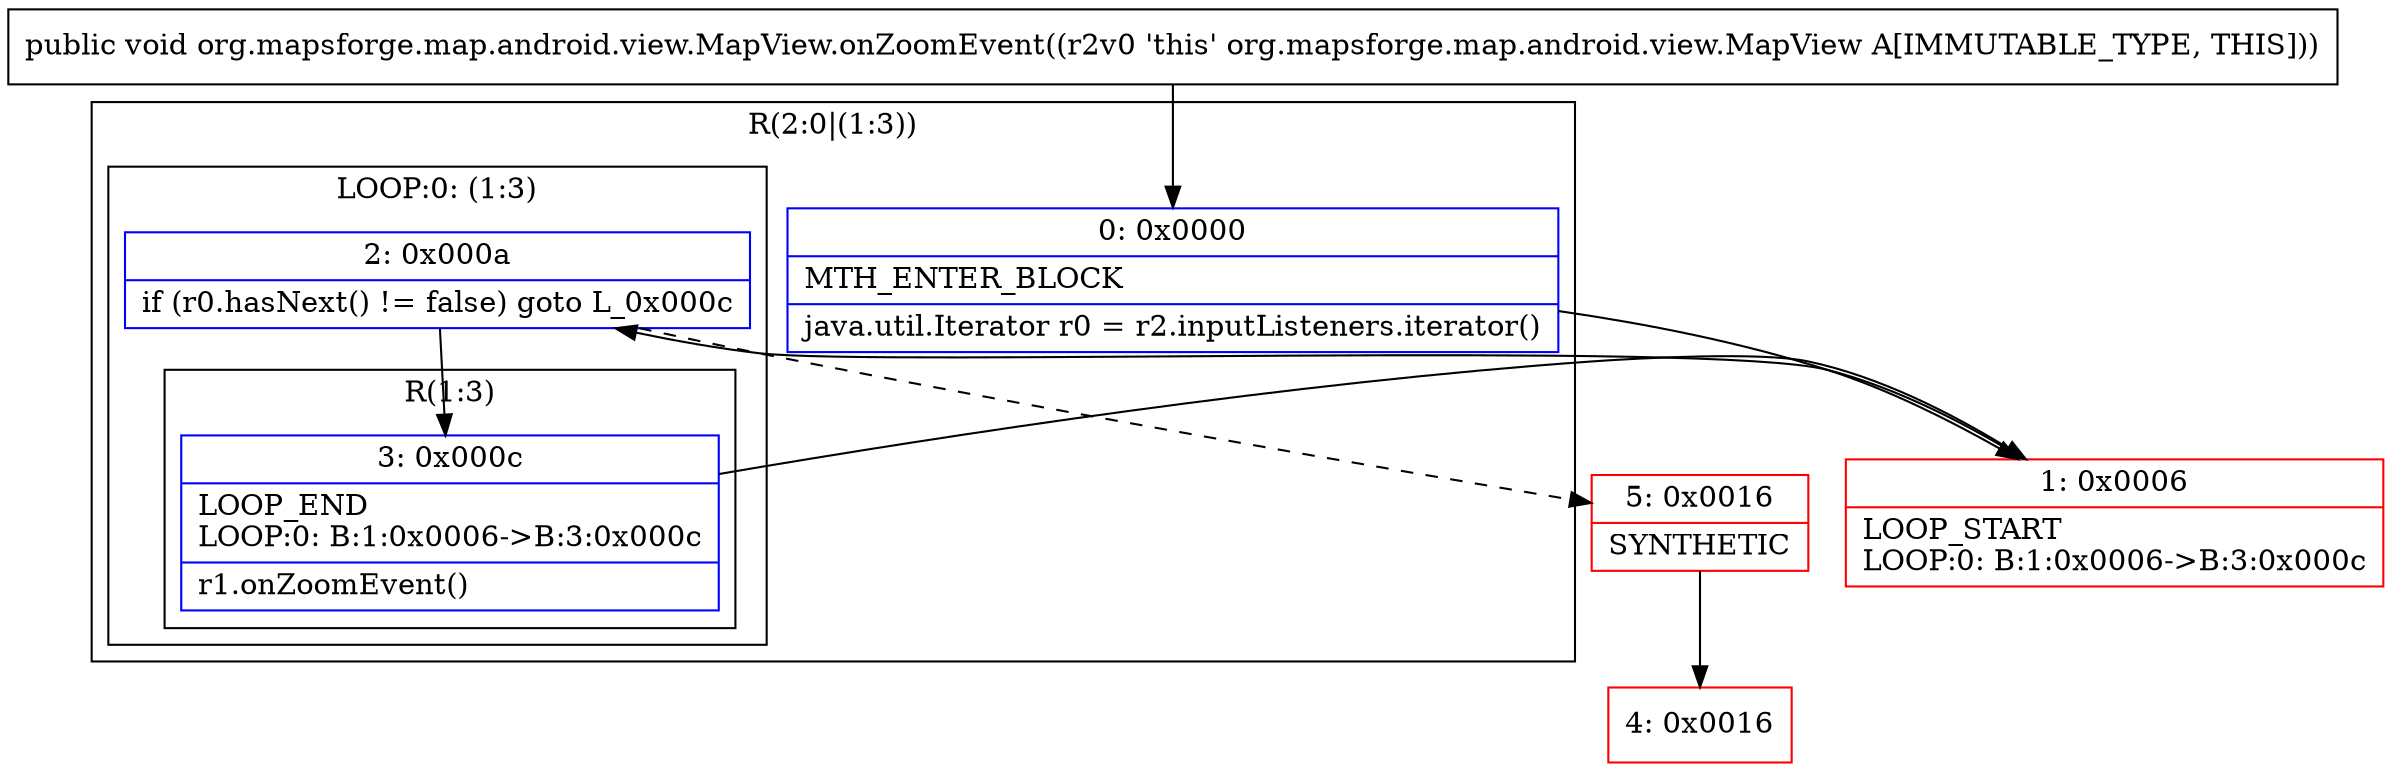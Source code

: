 digraph "CFG fororg.mapsforge.map.android.view.MapView.onZoomEvent()V" {
subgraph cluster_Region_1184839807 {
label = "R(2:0|(1:3))";
node [shape=record,color=blue];
Node_0 [shape=record,label="{0\:\ 0x0000|MTH_ENTER_BLOCK\l|java.util.Iterator r0 = r2.inputListeners.iterator()\l}"];
subgraph cluster_LoopRegion_956846612 {
label = "LOOP:0: (1:3)";
node [shape=record,color=blue];
Node_2 [shape=record,label="{2\:\ 0x000a|if (r0.hasNext() != false) goto L_0x000c\l}"];
subgraph cluster_Region_1072273126 {
label = "R(1:3)";
node [shape=record,color=blue];
Node_3 [shape=record,label="{3\:\ 0x000c|LOOP_END\lLOOP:0: B:1:0x0006\-\>B:3:0x000c\l|r1.onZoomEvent()\l}"];
}
}
}
Node_1 [shape=record,color=red,label="{1\:\ 0x0006|LOOP_START\lLOOP:0: B:1:0x0006\-\>B:3:0x000c\l}"];
Node_4 [shape=record,color=red,label="{4\:\ 0x0016}"];
Node_5 [shape=record,color=red,label="{5\:\ 0x0016|SYNTHETIC\l}"];
MethodNode[shape=record,label="{public void org.mapsforge.map.android.view.MapView.onZoomEvent((r2v0 'this' org.mapsforge.map.android.view.MapView A[IMMUTABLE_TYPE, THIS])) }"];
MethodNode -> Node_0;
Node_0 -> Node_1;
Node_2 -> Node_3;
Node_2 -> Node_5[style=dashed];
Node_3 -> Node_1;
Node_1 -> Node_2;
Node_5 -> Node_4;
}


